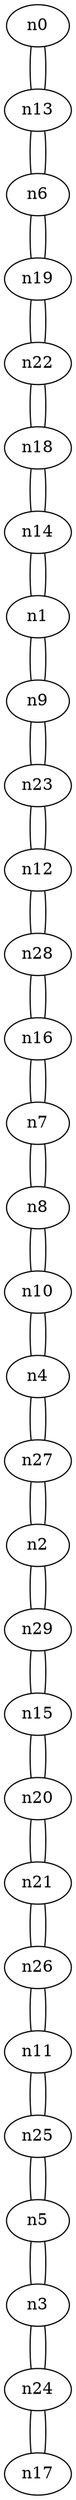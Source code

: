 graph {
n0;
n1;
n2;
n3;
n4;
n5;
n6;
n7;
n8;
n9;
n10;
n11;
n12;
n13;
n14;
n15;
n16;
n17;
n18;
n19;
n20;
n21;
n22;
n23;
n24;
n25;
n26;
n27;
n28;
n29;
n0 -- n13;
n1 -- n9;
n1 -- n14;
n2 -- n27;
n2 -- n29;
n3 -- n5;
n3 -- n24;
n4 -- n27;
n4 -- n10;
n5 -- n25;
n5 -- n3;
n6 -- n13;
n6 -- n19;
n7 -- n16;
n7 -- n8;
n8 -- n10;
n8 -- n7;
n9 -- n23;
n9 -- n1;
n10 -- n4;
n10 -- n8;
n11 -- n25;
n11 -- n26;
n12 -- n28;
n12 -- n23;
n13 -- n0;
n13 -- n6;
n14 -- n18;
n14 -- n1;
n15 -- n29;
n15 -- n20;
n16 -- n28;
n16 -- n7;
n17 -- n24;
n18 -- n22;
n18 -- n14;
n19 -- n22;
n19 -- n6;
n20 -- n21;
n20 -- n15;
n21 -- n20;
n21 -- n26;
n22 -- n19;
n22 -- n18;
n23 -- n12;
n23 -- n9;
n24 -- n3;
n24 -- n17;
n25 -- n5;
n25 -- n11;
n26 -- n21;
n26 -- n11;
n27 -- n4;
n27 -- n2;
n28 -- n12;
n28 -- n16;
n29 -- n15;
n29 -- n2;
}
